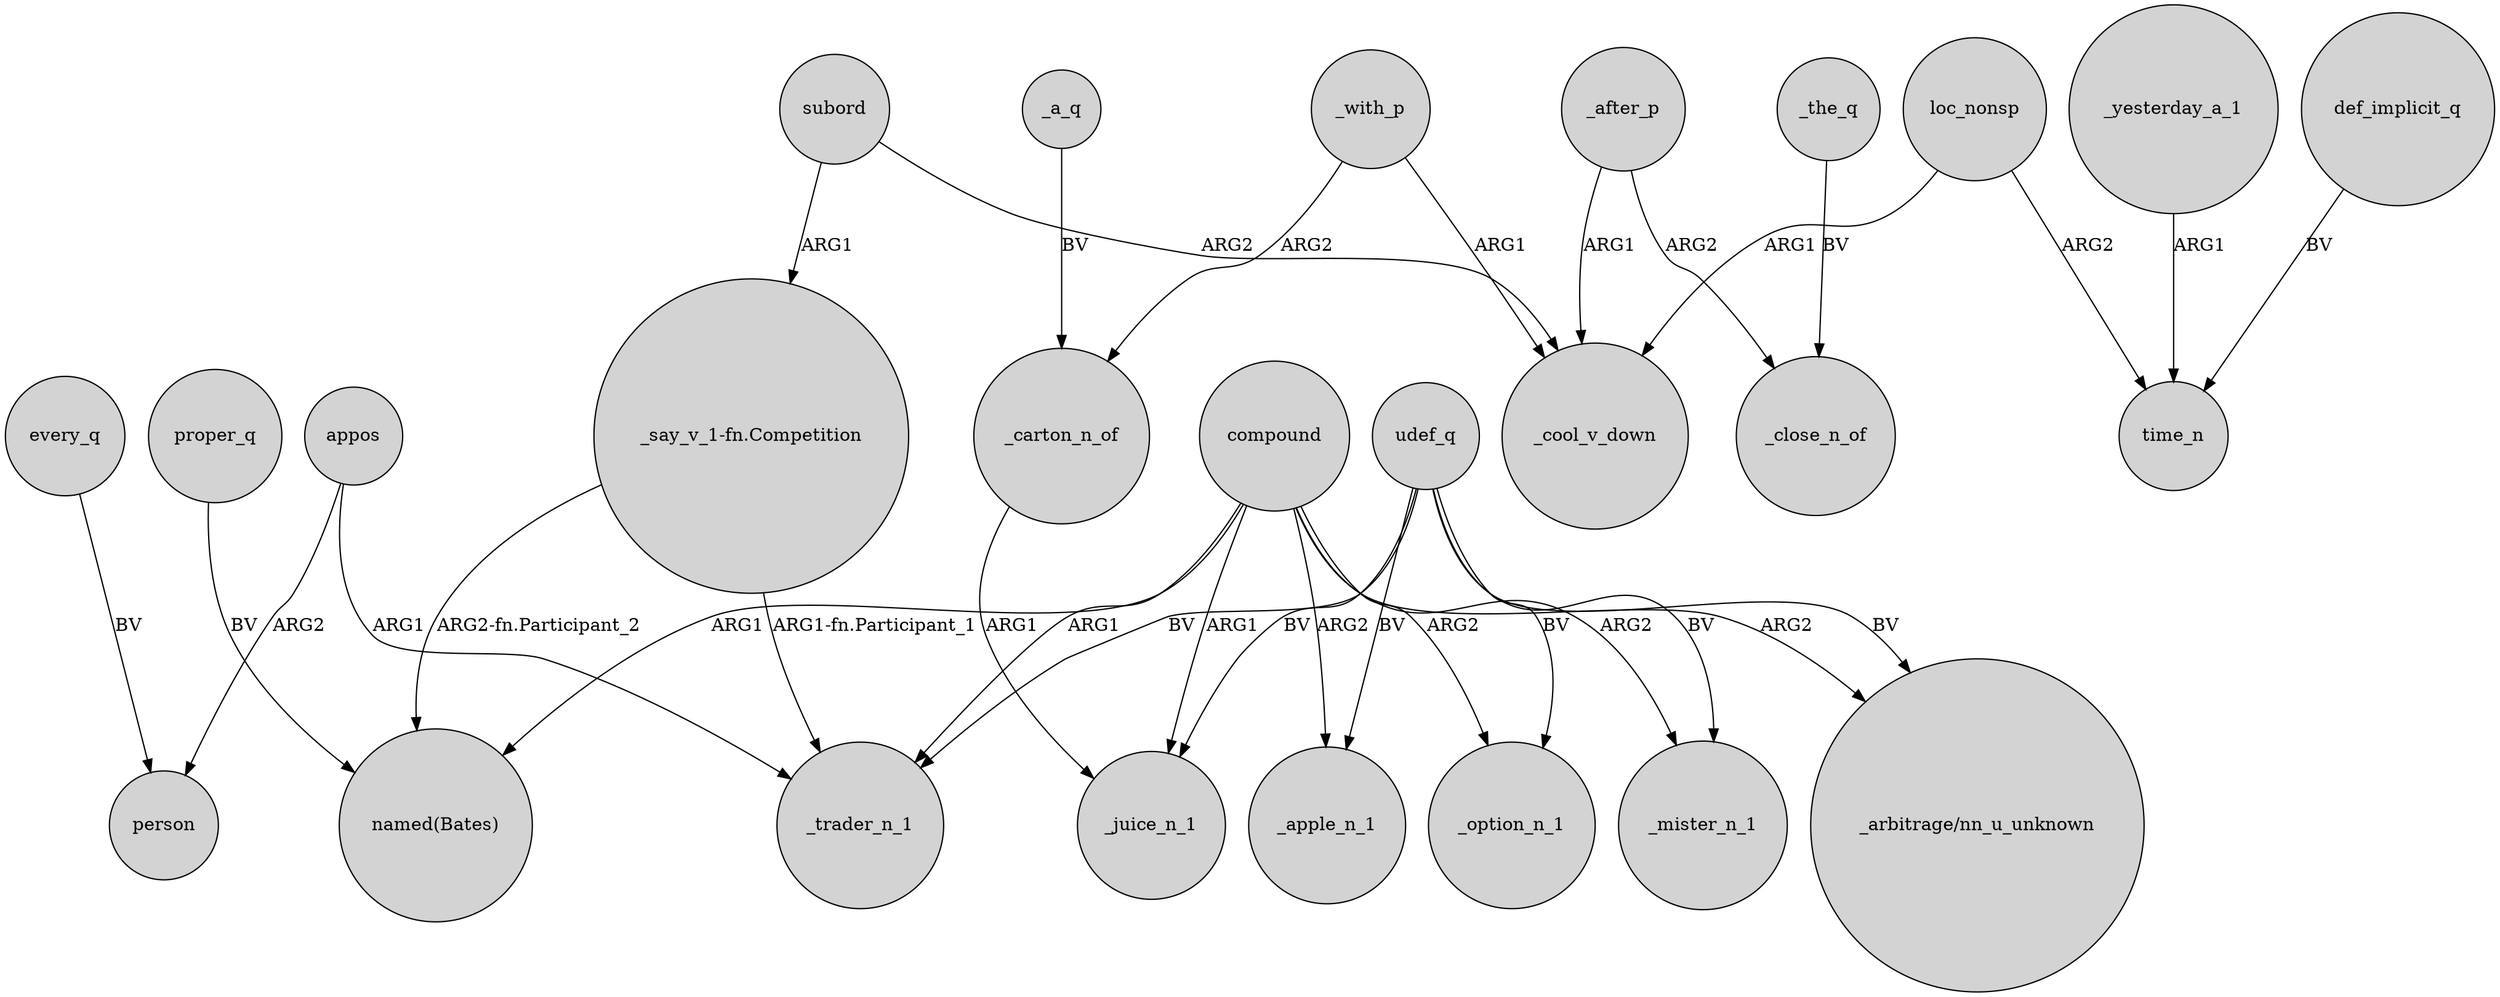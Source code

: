 digraph {
	node [shape=circle style=filled]
	_carton_n_of -> _juice_n_1 [label=ARG1]
	proper_q -> "named(Bates)" [label=BV]
	compound -> _mister_n_1 [label=ARG2]
	every_q -> person [label=BV]
	subord -> _cool_v_down [label=ARG2]
	subord -> "_say_v_1-fn.Competition" [label=ARG1]
	compound -> _trader_n_1 [label=ARG1]
	compound -> _apple_n_1 [label=ARG2]
	appos -> person [label=ARG2]
	udef_q -> _option_n_1 [label=BV]
	compound -> "_arbitrage/nn_u_unknown" [label=ARG2]
	_yesterday_a_1 -> time_n [label=ARG1]
	compound -> _juice_n_1 [label=ARG1]
	_with_p -> _cool_v_down [label=ARG1]
	udef_q -> _mister_n_1 [label=BV]
	_a_q -> _carton_n_of [label=BV]
	_after_p -> _close_n_of [label=ARG2]
	_with_p -> _carton_n_of [label=ARG2]
	udef_q -> _trader_n_1 [label=BV]
	loc_nonsp -> _cool_v_down [label=ARG1]
	udef_q -> _juice_n_1 [label=BV]
	"_say_v_1-fn.Competition" -> _trader_n_1 [label="ARG1-fn.Participant_1"]
	udef_q -> "_arbitrage/nn_u_unknown" [label=BV]
	_after_p -> _cool_v_down [label=ARG1]
	compound -> "named(Bates)" [label=ARG1]
	udef_q -> _apple_n_1 [label=BV]
	loc_nonsp -> time_n [label=ARG2]
	_the_q -> _close_n_of [label=BV]
	def_implicit_q -> time_n [label=BV]
	appos -> _trader_n_1 [label=ARG1]
	compound -> _option_n_1 [label=ARG2]
	"_say_v_1-fn.Competition" -> "named(Bates)" [label="ARG2-fn.Participant_2"]
}
